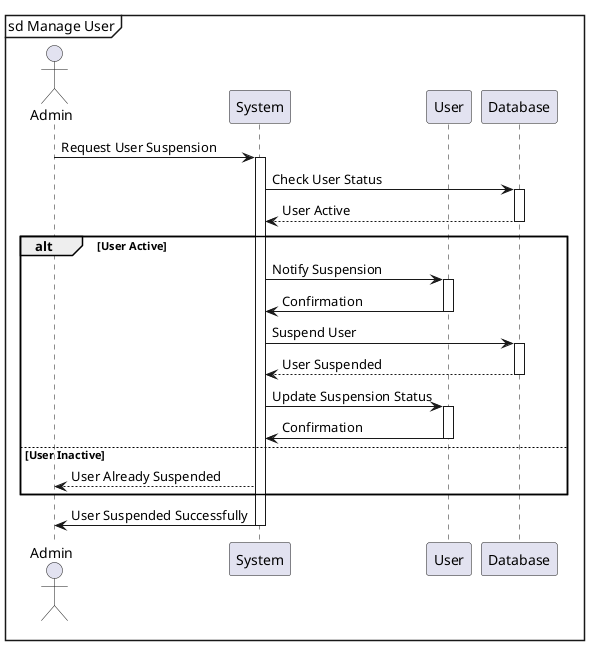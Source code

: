 @startuml
mainframe sd Manage User

actor Admin
participant "System" as Sys
participant User
participant Database

Admin -> Sys: Request User Suspension
activate Sys

Sys -> Database: Check User Status
activate Database
Database --> Sys: User Active
deactivate Database

alt User Active
    Sys -> User: Notify Suspension
    activate User
    User -> Sys: Confirmation
    deactivate User

    Sys -> Database: Suspend User
    activate Database
    Database --> Sys: User Suspended
    deactivate Database

    Sys -> User: Update Suspension Status
    activate User
    User -> Sys: Confirmation
    deactivate User
else User Inactive
    Sys --> Admin: User Already Suspended
end

Sys -> Admin: User Suspended Successfully
deactivate Sys

@enduml
